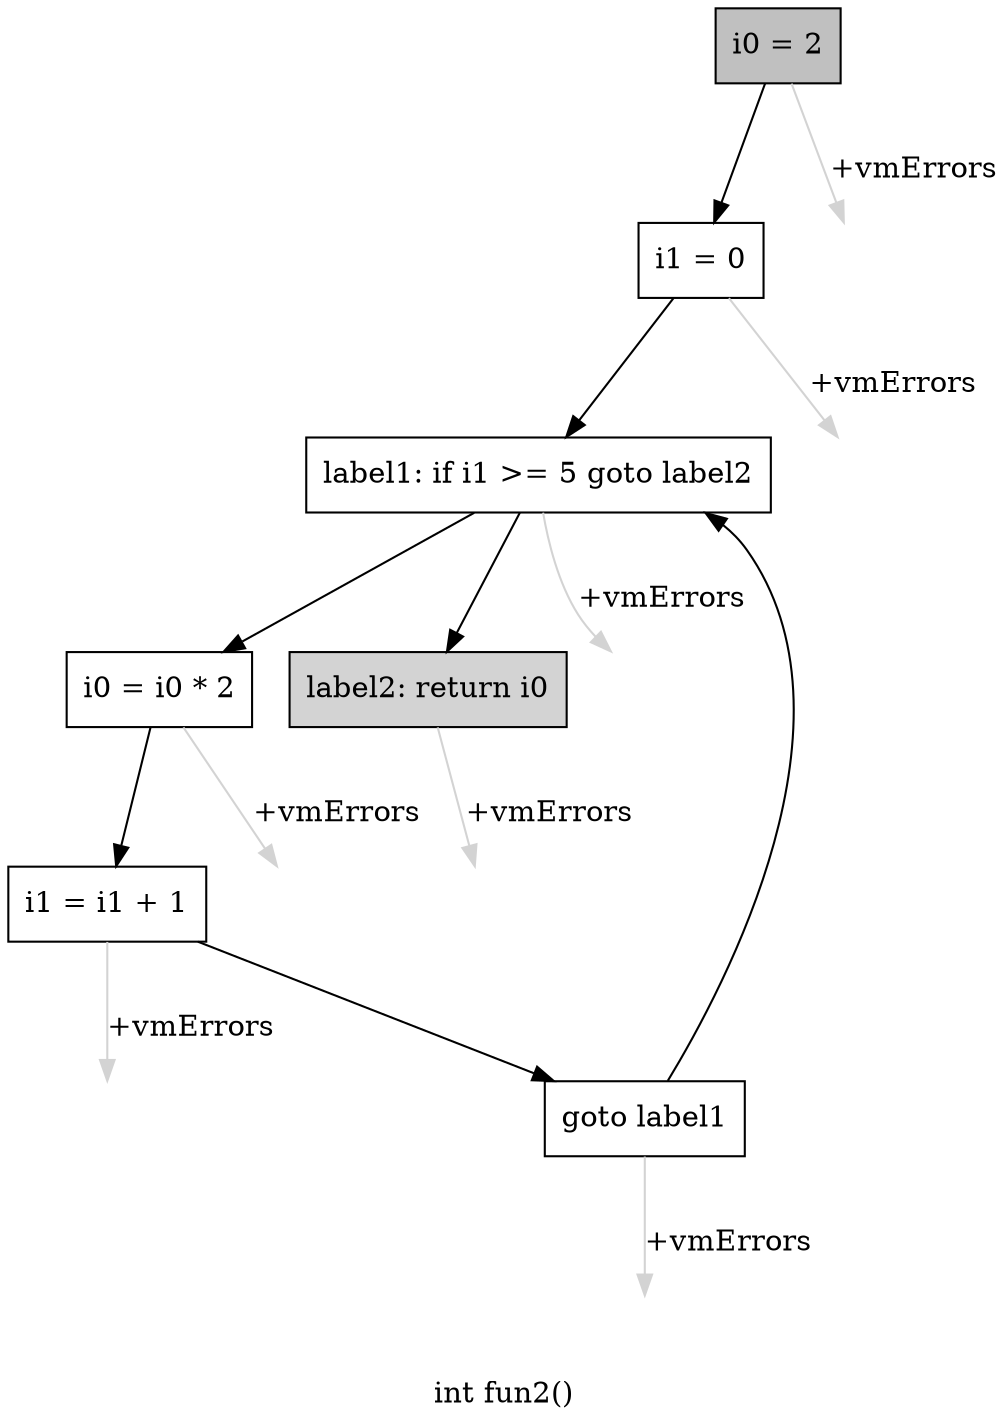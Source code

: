 digraph "int fun2()" {
    label="int fun2()";
    node [shape=box];
    "0" [style=filled,fillcolor=gray,label="i0 = 2",];
    "1" [label="i1 = 0",];
    "0"->"1" [color=black,];
    "7" [style=invis,label="Esc",];
    "0"->"7" [color=lightgray,label="\l+vmErrors",];
    "2" [label="label1: if i1 >= 5 goto label2",];
    "1"->"2" [color=black,];
    "8" [style=invis,label="Esc",];
    "1"->"8" [color=lightgray,label="\l+vmErrors",];
    "3" [label="i0 = i0 * 2",];
    "2"->"3" [color=black,];
    "6" [style=filled,fillcolor=lightgray,label="label2: return i0",];
    "2"->"6" [color=black,];
    "9" [style=invis,label="Esc",];
    "2"->"9" [color=lightgray,label="\l+vmErrors",];
    "4" [label="i1 = i1 + 1",];
    "3"->"4" [color=black,];
    "10" [style=invis,label="Esc",];
    "3"->"10" [color=lightgray,label="\l+vmErrors",];
    "5" [label="goto label1",];
    "4"->"5" [color=black,];
    "11" [style=invis,label="Esc",];
    "4"->"11" [color=lightgray,label="\l+vmErrors",];
    "5"->"2" [color=black,];
    "12" [style=invis,label="Esc",];
    "5"->"12" [color=lightgray,label="\l+vmErrors",];
    "13" [style=invis,label="Esc",];
    "6"->"13" [color=lightgray,label="\l+vmErrors",];
}
